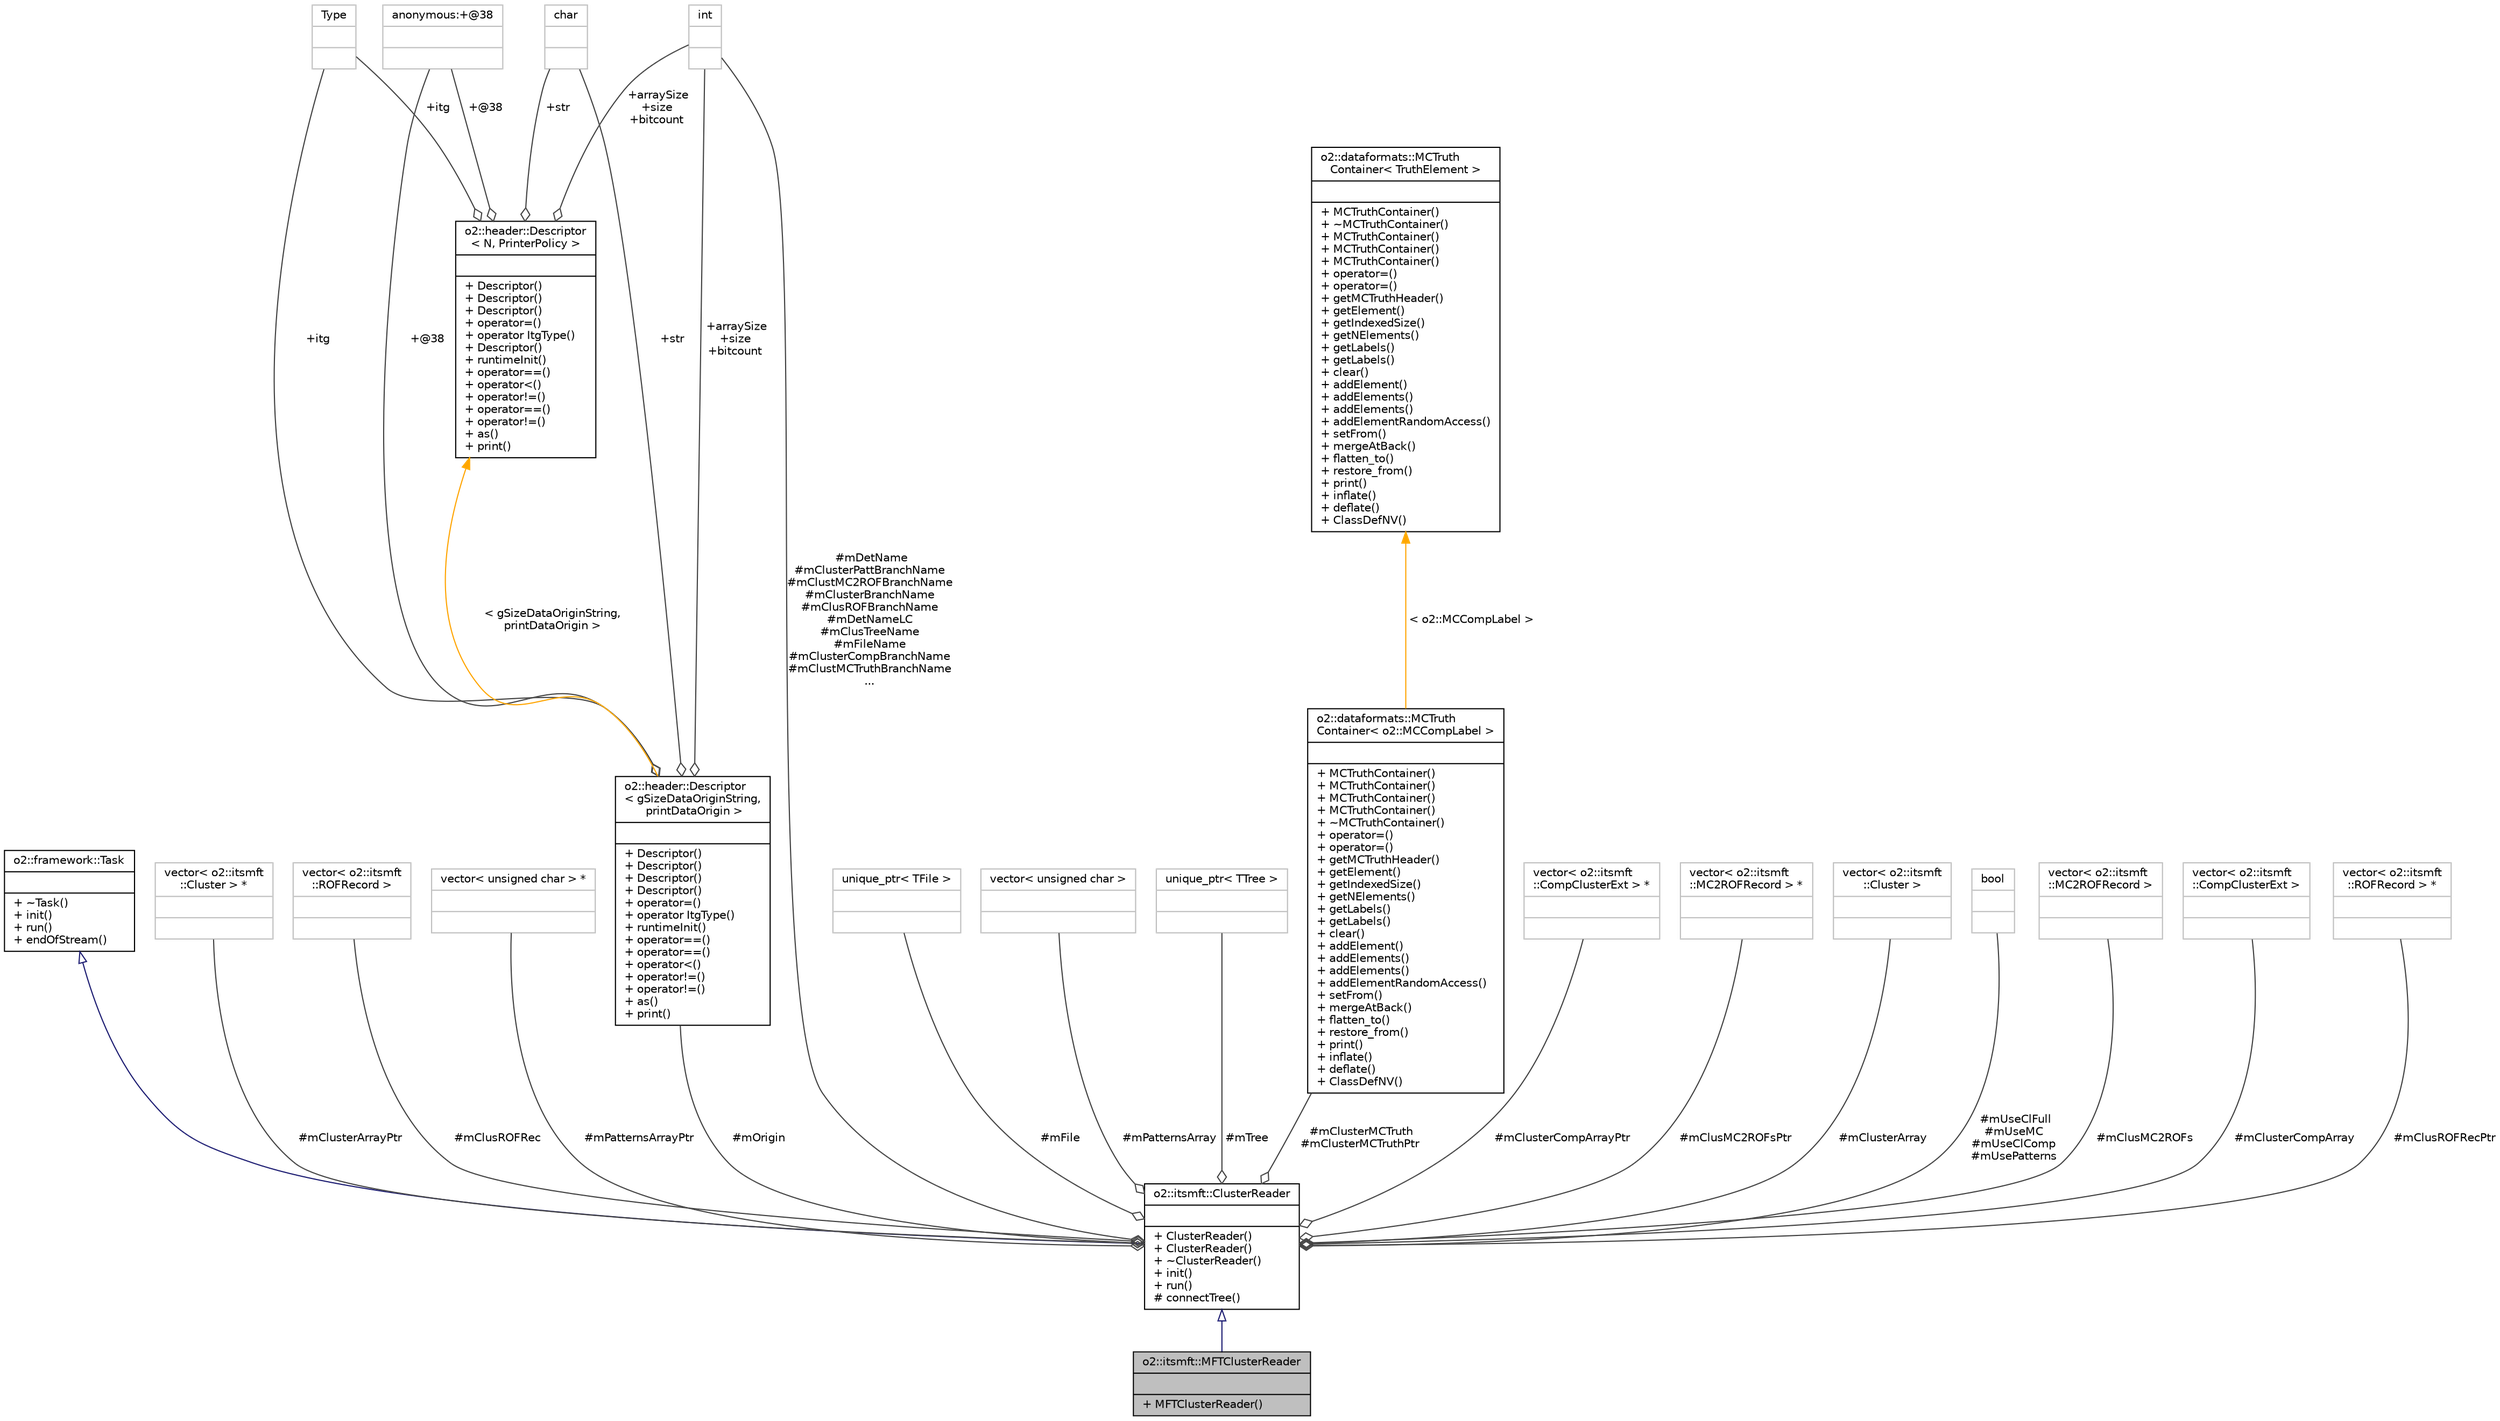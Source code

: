 digraph "o2::itsmft::MFTClusterReader"
{
 // INTERACTIVE_SVG=YES
  bgcolor="transparent";
  edge [fontname="Helvetica",fontsize="10",labelfontname="Helvetica",labelfontsize="10"];
  node [fontname="Helvetica",fontsize="10",shape=record];
  Node3 [label="{o2::itsmft::MFTClusterReader\n||+ MFTClusterReader()\l}",height=0.2,width=0.4,color="black", fillcolor="grey75", style="filled", fontcolor="black"];
  Node4 -> Node3 [dir="back",color="midnightblue",fontsize="10",style="solid",arrowtail="onormal",fontname="Helvetica"];
  Node4 [label="{o2::itsmft::ClusterReader\n||+ ClusterReader()\l+ ClusterReader()\l+ ~ClusterReader()\l+ init()\l+ run()\l# connectTree()\l}",height=0.2,width=0.4,color="black",URL="$d1/dc3/classo2_1_1itsmft_1_1ClusterReader.html"];
  Node5 -> Node4 [dir="back",color="midnightblue",fontsize="10",style="solid",arrowtail="onormal",fontname="Helvetica"];
  Node5 [label="{o2::framework::Task\n||+ ~Task()\l+ init()\l+ run()\l+ endOfStream()\l}",height=0.2,width=0.4,color="black",URL="$de/dac/classo2_1_1framework_1_1Task.html"];
  Node6 -> Node4 [color="grey25",fontsize="10",style="solid",label=" #mClusterArrayPtr" ,arrowhead="odiamond",fontname="Helvetica"];
  Node6 [label="{vector\< o2::itsmft\l::Cluster \> *\n||}",height=0.2,width=0.4,color="grey75"];
  Node7 -> Node4 [color="grey25",fontsize="10",style="solid",label=" #mClusROFRec" ,arrowhead="odiamond",fontname="Helvetica"];
  Node7 [label="{vector\< o2::itsmft\l::ROFRecord \>\n||}",height=0.2,width=0.4,color="grey75"];
  Node8 -> Node4 [color="grey25",fontsize="10",style="solid",label=" #mPatternsArrayPtr" ,arrowhead="odiamond",fontname="Helvetica"];
  Node8 [label="{vector\< unsigned char \> *\n||}",height=0.2,width=0.4,color="grey75"];
  Node9 -> Node4 [color="grey25",fontsize="10",style="solid",label=" #mOrigin" ,arrowhead="odiamond",fontname="Helvetica"];
  Node9 [label="{o2::header::Descriptor\l\< gSizeDataOriginString,\l printDataOrigin \>\n||+ Descriptor()\l+ Descriptor()\l+ Descriptor()\l+ Descriptor()\l+ operator=()\l+ operator ItgType()\l+ runtimeInit()\l+ operator==()\l+ operator==()\l+ operator\<()\l+ operator!=()\l+ operator!=()\l+ as()\l+ print()\l}",height=0.2,width=0.4,color="black",URL="$d9/db3/structo2_1_1header_1_1Descriptor.html"];
  Node10 -> Node9 [color="grey25",fontsize="10",style="solid",label=" +itg" ,arrowhead="odiamond",fontname="Helvetica"];
  Node10 [label="{Type\n||}",height=0.2,width=0.4,color="grey75"];
  Node11 -> Node9 [color="grey25",fontsize="10",style="solid",label=" +str" ,arrowhead="odiamond",fontname="Helvetica"];
  Node11 [label="{char\n||}",height=0.2,width=0.4,color="grey75"];
  Node12 -> Node9 [color="grey25",fontsize="10",style="solid",label=" +arraySize\n+size\n+bitcount" ,arrowhead="odiamond",fontname="Helvetica"];
  Node12 [label="{int\n||}",height=0.2,width=0.4,color="grey75"];
  Node13 -> Node9 [color="grey25",fontsize="10",style="solid",label=" +@38" ,arrowhead="odiamond",fontname="Helvetica"];
  Node13 [label="{anonymous:+@38\n||}",height=0.2,width=0.4,color="grey75"];
  Node14 -> Node9 [dir="back",color="orange",fontsize="10",style="solid",label=" \< gSizeDataOriginString,\l printDataOrigin \>" ,fontname="Helvetica"];
  Node14 [label="{o2::header::Descriptor\l\< N, PrinterPolicy \>\n||+ Descriptor()\l+ Descriptor()\l+ Descriptor()\l+ operator=()\l+ operator ItgType()\l+ Descriptor()\l+ runtimeInit()\l+ operator==()\l+ operator\<()\l+ operator!=()\l+ operator==()\l+ operator!=()\l+ as()\l+ print()\l}",height=0.2,width=0.4,color="black",URL="$d9/db3/structo2_1_1header_1_1Descriptor.html"];
  Node10 -> Node14 [color="grey25",fontsize="10",style="solid",label=" +itg" ,arrowhead="odiamond",fontname="Helvetica"];
  Node11 -> Node14 [color="grey25",fontsize="10",style="solid",label=" +str" ,arrowhead="odiamond",fontname="Helvetica"];
  Node12 -> Node14 [color="grey25",fontsize="10",style="solid",label=" +arraySize\n+size\n+bitcount" ,arrowhead="odiamond",fontname="Helvetica"];
  Node13 -> Node14 [color="grey25",fontsize="10",style="solid",label=" +@38" ,arrowhead="odiamond",fontname="Helvetica"];
  Node15 -> Node4 [color="grey25",fontsize="10",style="solid",label=" #mFile" ,arrowhead="odiamond",fontname="Helvetica"];
  Node15 [label="{unique_ptr\< TFile \>\n||}",height=0.2,width=0.4,color="grey75"];
  Node16 -> Node4 [color="grey25",fontsize="10",style="solid",label=" #mPatternsArray" ,arrowhead="odiamond",fontname="Helvetica"];
  Node16 [label="{vector\< unsigned char \>\n||}",height=0.2,width=0.4,color="grey75"];
  Node17 -> Node4 [color="grey25",fontsize="10",style="solid",label=" #mTree" ,arrowhead="odiamond",fontname="Helvetica"];
  Node17 [label="{unique_ptr\< TTree \>\n||}",height=0.2,width=0.4,color="grey75"];
  Node18 -> Node4 [color="grey25",fontsize="10",style="solid",label=" #mClusterMCTruth\n#mClusterMCTruthPtr" ,arrowhead="odiamond",fontname="Helvetica"];
  Node18 [label="{o2::dataformats::MCTruth\lContainer\< o2::MCCompLabel \>\n||+ MCTruthContainer()\l+ MCTruthContainer()\l+ MCTruthContainer()\l+ MCTruthContainer()\l+ ~MCTruthContainer()\l+ operator=()\l+ operator=()\l+ getMCTruthHeader()\l+ getElement()\l+ getIndexedSize()\l+ getNElements()\l+ getLabels()\l+ getLabels()\l+ clear()\l+ addElement()\l+ addElements()\l+ addElements()\l+ addElementRandomAccess()\l+ setFrom()\l+ mergeAtBack()\l+ flatten_to()\l+ restore_from()\l+ print()\l+ inflate()\l+ deflate()\l+ ClassDefNV()\l}",height=0.2,width=0.4,color="black",URL="$dc/daa/classo2_1_1dataformats_1_1MCTruthContainer.html"];
  Node19 -> Node18 [dir="back",color="orange",fontsize="10",style="solid",label=" \< o2::MCCompLabel \>" ,fontname="Helvetica"];
  Node19 [label="{o2::dataformats::MCTruth\lContainer\< TruthElement \>\n||+ MCTruthContainer()\l+ ~MCTruthContainer()\l+ MCTruthContainer()\l+ MCTruthContainer()\l+ MCTruthContainer()\l+ operator=()\l+ operator=()\l+ getMCTruthHeader()\l+ getElement()\l+ getIndexedSize()\l+ getNElements()\l+ getLabels()\l+ getLabels()\l+ clear()\l+ addElement()\l+ addElements()\l+ addElements()\l+ addElementRandomAccess()\l+ setFrom()\l+ mergeAtBack()\l+ flatten_to()\l+ restore_from()\l+ print()\l+ inflate()\l+ deflate()\l+ ClassDefNV()\l}",height=0.2,width=0.4,color="black",URL="$dc/daa/classo2_1_1dataformats_1_1MCTruthContainer.html",tooltip="A container to hold and manage MC truth information/labels. "];
  Node20 -> Node4 [color="grey25",fontsize="10",style="solid",label=" #mClusterCompArrayPtr" ,arrowhead="odiamond",fontname="Helvetica"];
  Node20 [label="{vector\< o2::itsmft\l::CompClusterExt \> *\n||}",height=0.2,width=0.4,color="grey75"];
  Node21 -> Node4 [color="grey25",fontsize="10",style="solid",label=" #mClusMC2ROFsPtr" ,arrowhead="odiamond",fontname="Helvetica"];
  Node21 [label="{vector\< o2::itsmft\l::MC2ROFRecord \> *\n||}",height=0.2,width=0.4,color="grey75"];
  Node22 -> Node4 [color="grey25",fontsize="10",style="solid",label=" #mClusterArray" ,arrowhead="odiamond",fontname="Helvetica"];
  Node22 [label="{vector\< o2::itsmft\l::Cluster \>\n||}",height=0.2,width=0.4,color="grey75"];
  Node12 -> Node4 [color="grey25",fontsize="10",style="solid",label=" #mDetName\n#mClusterPattBranchName\n#mClustMC2ROFBranchName\n#mClusterBranchName\n#mClusROFBranchName\n#mDetNameLC\n#mClusTreeName\n#mFileName\n#mClusterCompBranchName\n#mClustMCTruthBranchName\n..." ,arrowhead="odiamond",fontname="Helvetica"];
  Node23 -> Node4 [color="grey25",fontsize="10",style="solid",label=" #mUseClFull\n#mUseMC\n#mUseClComp\n#mUsePatterns" ,arrowhead="odiamond",fontname="Helvetica"];
  Node23 [label="{bool\n||}",height=0.2,width=0.4,color="grey75"];
  Node24 -> Node4 [color="grey25",fontsize="10",style="solid",label=" #mClusMC2ROFs" ,arrowhead="odiamond",fontname="Helvetica"];
  Node24 [label="{vector\< o2::itsmft\l::MC2ROFRecord \>\n||}",height=0.2,width=0.4,color="grey75"];
  Node25 -> Node4 [color="grey25",fontsize="10",style="solid",label=" #mClusterCompArray" ,arrowhead="odiamond",fontname="Helvetica"];
  Node25 [label="{vector\< o2::itsmft\l::CompClusterExt \>\n||}",height=0.2,width=0.4,color="grey75"];
  Node26 -> Node4 [color="grey25",fontsize="10",style="solid",label=" #mClusROFRecPtr" ,arrowhead="odiamond",fontname="Helvetica"];
  Node26 [label="{vector\< o2::itsmft\l::ROFRecord \> *\n||}",height=0.2,width=0.4,color="grey75"];
}
